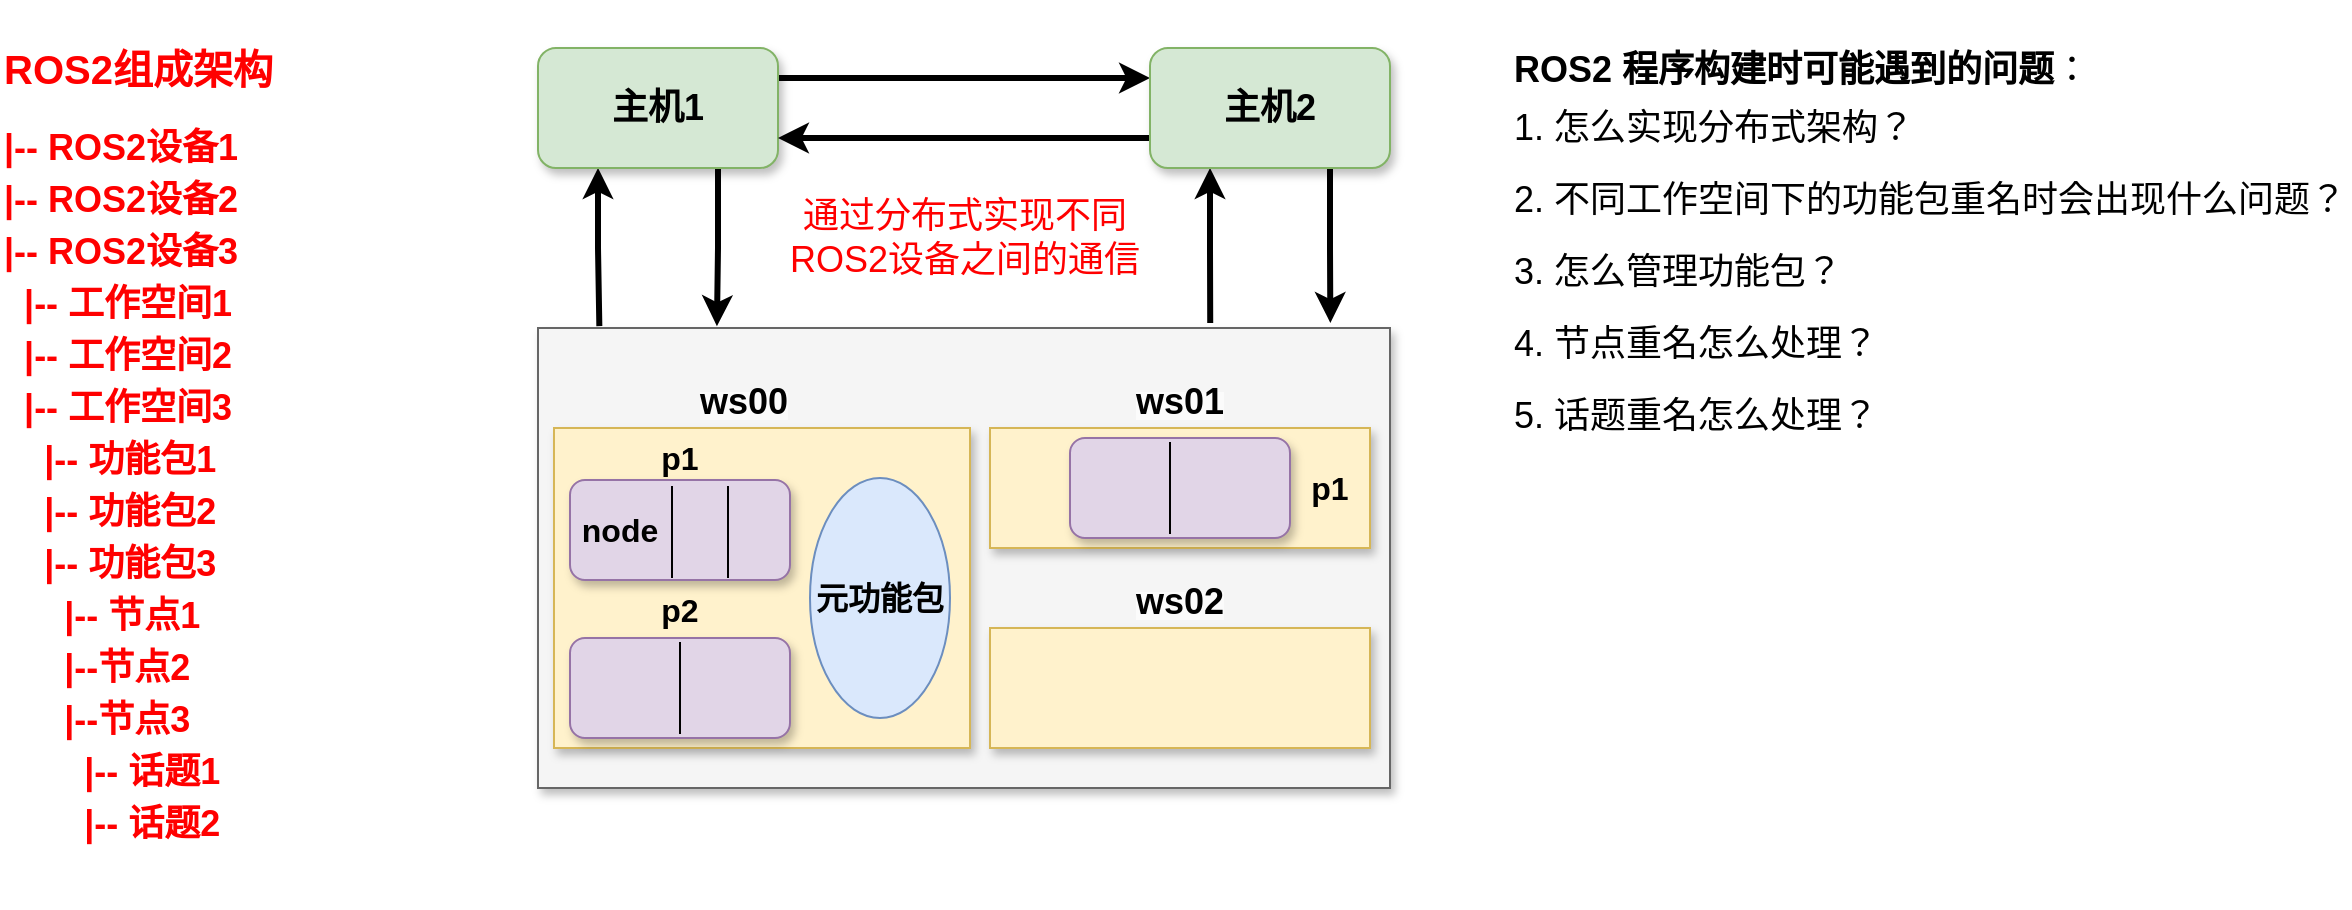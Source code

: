 <mxfile version="21.2.8" type="device">
  <diagram name="第 1 页" id="EdE_sk0UwNKMecVUaQF3">
    <mxGraphModel dx="1421" dy="877" grid="1" gridSize="10" guides="1" tooltips="1" connect="1" arrows="1" fold="1" page="1" pageScale="1" pageWidth="827" pageHeight="1169" math="0" shadow="0">
      <root>
        <mxCell id="0" />
        <mxCell id="1" parent="0" />
        <mxCell id="JPIShA4xRs8waYWW_iXh-2" value="&lt;p style=&quot;line-height: 200%;&quot;&gt;&lt;b style=&quot;&quot;&gt;&lt;font style=&quot;font-size: 20px;&quot; color=&quot;#ff0000&quot;&gt;ROS2组成架构&lt;/font&gt;&lt;/b&gt;&lt;/p&gt;&lt;p style=&quot;line-height: 200%;&quot;&gt;&lt;b style=&quot;font-size: 18px;&quot;&gt;&lt;font color=&quot;#ff0000&quot;&gt;|-- ROS2设备1&lt;br&gt;|-- ROS2设备2  &lt;br&gt;|-- ROS2设备3&lt;br&gt;  &lt;span style=&quot;white-space: pre;&quot;&gt;&lt;span style=&quot;white-space: pre;&quot;&gt;	&lt;/span&gt; &lt;/span&gt;|-- 工作空间1  &lt;br&gt;  &lt;span style=&quot;white-space: pre;&quot;&gt;&lt;span style=&quot;white-space: pre;&quot;&gt;	&lt;/span&gt; &lt;/span&gt;|-- 工作空间2&lt;br&gt;  &lt;span style=&quot;white-space: pre;&quot;&gt; &lt;span style=&quot;white-space: pre;&quot;&gt;	&lt;/span&gt;&lt;/span&gt;|-- 工作空间3&lt;br&gt;    &lt;span style=&quot;white-space: pre;&quot;&gt; &lt;span style=&quot;white-space: pre;&quot;&gt;	&lt;/span&gt;&lt;span style=&quot;white-space: pre;&quot;&gt;	&lt;/span&gt;&lt;/span&gt;&lt;span style=&quot;white-space: pre;&quot;&gt; &lt;/span&gt;|-- 功能包1&lt;br&gt;    &lt;span style=&quot;white-space: pre;&quot;&gt; &lt;/span&gt;&lt;span style=&quot;white-space: pre;&quot;&gt; &lt;span style=&quot;white-space: pre;&quot;&gt;	&lt;/span&gt;&lt;span style=&quot;white-space: pre;&quot;&gt;	&lt;/span&gt;&lt;/span&gt;|-- 功能包2&lt;br&gt;    &lt;span style=&quot;white-space: pre;&quot;&gt; &lt;/span&gt;&lt;span style=&quot;white-space: pre;&quot;&gt; &lt;span style=&quot;white-space: pre;&quot;&gt;	&lt;/span&gt;&lt;span style=&quot;white-space: pre;&quot;&gt;	&lt;/span&gt;&lt;/span&gt;|-- 功能包3&lt;br&gt;      &lt;span style=&quot;white-space: pre;&quot;&gt; &lt;/span&gt;&lt;span style=&quot;white-space: pre;&quot;&gt; &lt;span style=&quot;white-space: pre;&quot;&gt;	&lt;/span&gt;&lt;span style=&quot;white-space: pre;&quot;&gt;	&lt;/span&gt;&lt;span style=&quot;white-space: pre;&quot;&gt;	&lt;/span&gt;&lt;/span&gt;&lt;span style=&quot;white-space: pre;&quot;&gt; &lt;/span&gt;|-- 节点1&lt;br&gt;      &lt;span style=&quot;white-space: pre;&quot;&gt; &lt;/span&gt;&lt;span style=&quot;white-space: pre;&quot;&gt; &lt;span style=&quot;white-space: pre;&quot;&gt;	&lt;/span&gt;&lt;span style=&quot;white-space: pre;&quot;&gt;	&lt;/span&gt;&lt;span style=&quot;white-space: pre;&quot;&gt;	&lt;/span&gt;&lt;/span&gt;&lt;span style=&quot;white-space: pre;&quot;&gt; &lt;/span&gt;|--节点2&lt;br&gt;      &lt;span style=&quot;white-space: pre;&quot;&gt; &lt;/span&gt;&lt;span style=&quot;white-space: pre;&quot;&gt; &lt;span style=&quot;white-space: pre;&quot;&gt;	&lt;/span&gt;&lt;span style=&quot;white-space: pre;&quot;&gt;	&lt;/span&gt;&lt;span style=&quot;white-space: pre;&quot;&gt;	&lt;/span&gt;&lt;/span&gt;&lt;span style=&quot;white-space: pre;&quot;&gt; &lt;/span&gt;|--节点3&lt;br&gt;        &lt;span style=&quot;white-space: pre;&quot;&gt; &lt;/span&gt;&lt;span style=&quot;white-space: pre;&quot;&gt; &lt;/span&gt;&lt;span style=&quot;white-space: pre;&quot;&gt; &lt;span style=&quot;white-space: pre;&quot;&gt;	&lt;/span&gt;&lt;span style=&quot;white-space: pre;&quot;&gt;	&lt;/span&gt;&lt;span style=&quot;white-space: pre;&quot;&gt;	&lt;/span&gt;&lt;span style=&quot;white-space: pre;&quot;&gt;	&lt;/span&gt;&lt;/span&gt;&lt;span style=&quot;white-space: pre;&quot;&gt; &lt;/span&gt;|-- 话题1&lt;br&gt;        &lt;span style=&quot;white-space: pre;&quot;&gt; &lt;/span&gt;&lt;span style=&quot;white-space: pre;&quot;&gt; &lt;/span&gt;&lt;span style=&quot;white-space: pre;&quot;&gt; &lt;span style=&quot;white-space: pre;&quot;&gt;	&lt;/span&gt;&lt;span style=&quot;white-space: pre;&quot;&gt;	&lt;/span&gt;&lt;span style=&quot;white-space: pre;&quot;&gt;	&lt;/span&gt;&lt;span style=&quot;white-space: pre;&quot;&gt;	&lt;/span&gt;&lt;/span&gt;&lt;span style=&quot;white-space: pre;&quot;&gt; &lt;/span&gt;|-- 话题2&lt;/font&gt;&lt;/b&gt;&lt;/p&gt;" style="text;whiteSpace=wrap;html=1;" parent="1" vertex="1">
          <mxGeometry x="145" y="60" width="310" height="450" as="geometry" />
        </mxCell>
        <mxCell id="JPIShA4xRs8waYWW_iXh-5" style="edgeStyle=orthogonalEdgeStyle;rounded=0;orthogonalLoop=1;jettySize=auto;html=1;exitX=1;exitY=0.25;exitDx=0;exitDy=0;entryX=0;entryY=0.25;entryDx=0;entryDy=0;strokeWidth=3;" parent="1" source="JPIShA4xRs8waYWW_iXh-3" target="JPIShA4xRs8waYWW_iXh-4" edge="1">
          <mxGeometry relative="1" as="geometry" />
        </mxCell>
        <mxCell id="JPIShA4xRs8waYWW_iXh-8" style="edgeStyle=orthogonalEdgeStyle;rounded=0;orthogonalLoop=1;jettySize=auto;html=1;exitX=0.25;exitY=1;exitDx=0;exitDy=0;entryX=0.072;entryY=-0.004;entryDx=0;entryDy=0;entryPerimeter=0;strokeWidth=3;startArrow=classic;startFill=1;endArrow=none;endFill=0;" parent="1" source="JPIShA4xRs8waYWW_iXh-3" target="JPIShA4xRs8waYWW_iXh-7" edge="1">
          <mxGeometry relative="1" as="geometry" />
        </mxCell>
        <mxCell id="JPIShA4xRs8waYWW_iXh-9" style="edgeStyle=orthogonalEdgeStyle;rounded=0;orthogonalLoop=1;jettySize=auto;html=1;exitX=0.75;exitY=1;exitDx=0;exitDy=0;entryX=0.21;entryY=-0.004;entryDx=0;entryDy=0;entryPerimeter=0;strokeWidth=3;startArrow=none;startFill=0;" parent="1" source="JPIShA4xRs8waYWW_iXh-3" target="JPIShA4xRs8waYWW_iXh-7" edge="1">
          <mxGeometry relative="1" as="geometry" />
        </mxCell>
        <mxCell id="JPIShA4xRs8waYWW_iXh-3" value="&lt;b&gt;&lt;font style=&quot;font-size: 18px;&quot;&gt;主机1&lt;/font&gt;&lt;/b&gt;" style="rounded=1;whiteSpace=wrap;html=1;shadow=1;fillColor=#d5e8d4;strokeColor=#82b366;" parent="1" vertex="1">
          <mxGeometry x="414" y="80" width="120" height="60" as="geometry" />
        </mxCell>
        <mxCell id="JPIShA4xRs8waYWW_iXh-6" style="edgeStyle=orthogonalEdgeStyle;rounded=0;orthogonalLoop=1;jettySize=auto;html=1;exitX=0;exitY=0.75;exitDx=0;exitDy=0;entryX=1;entryY=0.75;entryDx=0;entryDy=0;strokeWidth=3;" parent="1" source="JPIShA4xRs8waYWW_iXh-4" target="JPIShA4xRs8waYWW_iXh-3" edge="1">
          <mxGeometry relative="1" as="geometry" />
        </mxCell>
        <mxCell id="JPIShA4xRs8waYWW_iXh-11" style="edgeStyle=orthogonalEdgeStyle;rounded=0;orthogonalLoop=1;jettySize=auto;html=1;exitX=0.25;exitY=1;exitDx=0;exitDy=0;entryX=0.789;entryY=-0.011;entryDx=0;entryDy=0;entryPerimeter=0;strokeWidth=3;startArrow=classic;startFill=1;endArrow=none;endFill=0;" parent="1" source="JPIShA4xRs8waYWW_iXh-4" target="JPIShA4xRs8waYWW_iXh-7" edge="1">
          <mxGeometry relative="1" as="geometry" />
        </mxCell>
        <mxCell id="JPIShA4xRs8waYWW_iXh-12" style="edgeStyle=orthogonalEdgeStyle;rounded=0;orthogonalLoop=1;jettySize=auto;html=1;exitX=0.75;exitY=1;exitDx=0;exitDy=0;entryX=0.93;entryY=-0.011;entryDx=0;entryDy=0;entryPerimeter=0;strokeWidth=3;" parent="1" source="JPIShA4xRs8waYWW_iXh-4" target="JPIShA4xRs8waYWW_iXh-7" edge="1">
          <mxGeometry relative="1" as="geometry" />
        </mxCell>
        <mxCell id="JPIShA4xRs8waYWW_iXh-4" value="&lt;b&gt;&lt;font style=&quot;font-size: 18px;&quot;&gt;主机2&lt;/font&gt;&lt;/b&gt;" style="rounded=1;whiteSpace=wrap;html=1;fillColor=#d5e8d4;strokeColor=#82b366;shadow=1;" parent="1" vertex="1">
          <mxGeometry x="720" y="80" width="120" height="60" as="geometry" />
        </mxCell>
        <mxCell id="JPIShA4xRs8waYWW_iXh-7" value="" style="rounded=0;whiteSpace=wrap;html=1;shadow=1;fillColor=#f5f5f5;fontColor=#333333;strokeColor=#666666;" parent="1" vertex="1">
          <mxGeometry x="414" y="220" width="426" height="230" as="geometry" />
        </mxCell>
        <mxCell id="JPIShA4xRs8waYWW_iXh-13" value="&lt;font color=&quot;#ff0000&quot; style=&quot;font-size: 18px;&quot;&gt;通过分布式实现不同&lt;br&gt;ROS2设备之间的通信&lt;/font&gt;" style="text;html=1;strokeColor=none;fillColor=none;align=center;verticalAlign=middle;whiteSpace=wrap;rounded=0;" parent="1" vertex="1">
          <mxGeometry x="535.5" y="160" width="183" height="30" as="geometry" />
        </mxCell>
        <mxCell id="JPIShA4xRs8waYWW_iXh-14" value="" style="rounded=0;whiteSpace=wrap;html=1;fillColor=#fff2cc;strokeColor=#d6b656;shadow=1;" parent="1" vertex="1">
          <mxGeometry x="422" y="270" width="208" height="160" as="geometry" />
        </mxCell>
        <mxCell id="JPIShA4xRs8waYWW_iXh-16" value="" style="rounded=0;whiteSpace=wrap;html=1;fillColor=#fff2cc;strokeColor=#d6b656;shadow=1;" parent="1" vertex="1">
          <mxGeometry x="640" y="270" width="190" height="60" as="geometry" />
        </mxCell>
        <mxCell id="JPIShA4xRs8waYWW_iXh-18" value="" style="rounded=0;whiteSpace=wrap;html=1;fillColor=#fff2cc;strokeColor=#d6b656;shadow=1;" parent="1" vertex="1">
          <mxGeometry x="640" y="370" width="190" height="60" as="geometry" />
        </mxCell>
        <mxCell id="JPIShA4xRs8waYWW_iXh-19" value="&lt;b style=&quot;border-color: var(--border-color); color: rgb(0, 0, 0); font-family: Helvetica; font-size: 12px; font-style: normal; font-variant-ligatures: normal; font-variant-caps: normal; letter-spacing: normal; orphans: 2; text-indent: 0px; text-transform: none; widows: 2; word-spacing: 0px; -webkit-text-stroke-width: 0px; background-color: rgb(251, 251, 251); text-decoration-thickness: initial; text-decoration-style: initial; text-decoration-color: initial;&quot;&gt;&lt;font style=&quot;border-color: var(--border-color); font-size: 18px;&quot;&gt;ws00&lt;/font&gt;&lt;/b&gt;" style="text;whiteSpace=wrap;html=1;align=center;" parent="1" vertex="1">
          <mxGeometry x="462" y="240" width="110" height="40" as="geometry" />
        </mxCell>
        <mxCell id="JPIShA4xRs8waYWW_iXh-20" value="&lt;b style=&quot;border-color: var(--border-color); color: rgb(0, 0, 0); font-family: Helvetica; font-size: 12px; font-style: normal; font-variant-ligatures: normal; font-variant-caps: normal; letter-spacing: normal; orphans: 2; text-indent: 0px; text-transform: none; widows: 2; word-spacing: 0px; -webkit-text-stroke-width: 0px; background-color: rgb(251, 251, 251); text-decoration-thickness: initial; text-decoration-style: initial; text-decoration-color: initial;&quot;&gt;&lt;font style=&quot;border-color: var(--border-color); font-size: 18px;&quot;&gt;ws01&lt;/font&gt;&lt;/b&gt;" style="text;whiteSpace=wrap;html=1;align=center;" parent="1" vertex="1">
          <mxGeometry x="685" y="240" width="100" height="40" as="geometry" />
        </mxCell>
        <mxCell id="JPIShA4xRs8waYWW_iXh-21" value="&lt;b style=&quot;border-color: var(--border-color); color: rgb(0, 0, 0); font-family: Helvetica; font-size: 12px; font-style: normal; font-variant-ligatures: normal; font-variant-caps: normal; letter-spacing: normal; orphans: 2; text-indent: 0px; text-transform: none; widows: 2; word-spacing: 0px; -webkit-text-stroke-width: 0px; background-color: rgb(251, 251, 251); text-decoration-thickness: initial; text-decoration-style: initial; text-decoration-color: initial;&quot;&gt;&lt;font style=&quot;border-color: var(--border-color); font-size: 18px;&quot;&gt;ws02&lt;/font&gt;&lt;/b&gt;" style="text;whiteSpace=wrap;html=1;align=center;" parent="1" vertex="1">
          <mxGeometry x="685" y="340" width="100" height="30" as="geometry" />
        </mxCell>
        <mxCell id="JPIShA4xRs8waYWW_iXh-22" value="" style="rounded=1;whiteSpace=wrap;html=1;fillColor=#e1d5e7;strokeColor=#9673a6;shadow=1;" parent="1" vertex="1">
          <mxGeometry x="430" y="296" width="110" height="50" as="geometry" />
        </mxCell>
        <mxCell id="JPIShA4xRs8waYWW_iXh-23" value="" style="rounded=1;whiteSpace=wrap;html=1;fillColor=#e1d5e7;strokeColor=#9673a6;shadow=1;" parent="1" vertex="1">
          <mxGeometry x="430" y="375" width="110" height="50" as="geometry" />
        </mxCell>
        <mxCell id="JPIShA4xRs8waYWW_iXh-24" value="" style="rounded=1;whiteSpace=wrap;html=1;fillColor=#e1d5e7;strokeColor=#9673a6;shadow=1;" parent="1" vertex="1">
          <mxGeometry x="680" y="275" width="110" height="50" as="geometry" />
        </mxCell>
        <mxCell id="FjRvkg8o0FBUN97brb-A-1" value="&lt;font style=&quot;font-size: 18px;&quot;&gt;&lt;b&gt;ROS2 程序构建时可能遇到的问题&lt;/b&gt;：&lt;br&gt;&lt;div style=&quot;line-height: 200%;&quot;&gt;&lt;span style=&quot;background-color: initial;&quot;&gt;1. 怎么实现分布式架构？&lt;/span&gt;&lt;/div&gt;&lt;div style=&quot;line-height: 200%;&quot;&gt;&lt;span style=&quot;background-color: initial;&quot;&gt;2. 不同工作空间下的功能包重名时会出现什么问题？&lt;/span&gt;&lt;/div&gt;&lt;div style=&quot;line-height: 200%;&quot;&gt;&lt;span style=&quot;background-color: initial;&quot;&gt;3. 怎么管理功能包？&lt;/span&gt;&lt;/div&gt;&lt;div style=&quot;line-height: 200%;&quot;&gt;&lt;span style=&quot;background-color: initial;&quot;&gt;4. 节点重名怎么处理？&lt;/span&gt;&lt;/div&gt;&lt;div style=&quot;line-height: 200%;&quot;&gt;&lt;span style=&quot;background-color: initial;&quot;&gt;5. 话题重名怎么处理？&lt;/span&gt;&lt;/div&gt;&lt;/font&gt;" style="text;html=1;strokeColor=none;fillColor=none;align=left;verticalAlign=middle;whiteSpace=wrap;rounded=0;" vertex="1" parent="1">
          <mxGeometry x="900" y="56" width="420" height="250" as="geometry" />
        </mxCell>
        <mxCell id="FjRvkg8o0FBUN97brb-A-2" value="&lt;b&gt;&lt;font style=&quot;font-size: 16px;&quot;&gt;元功能包&lt;/font&gt;&lt;/b&gt;" style="ellipse;whiteSpace=wrap;html=1;fillColor=#dae8fc;strokeColor=#6c8ebf;" vertex="1" parent="1">
          <mxGeometry x="550" y="295" width="70" height="120" as="geometry" />
        </mxCell>
        <mxCell id="FjRvkg8o0FBUN97brb-A-3" value="&lt;b&gt;&lt;font style=&quot;font-size: 16px;&quot;&gt;p1&lt;/font&gt;&lt;/b&gt;" style="text;html=1;strokeColor=none;fillColor=none;align=center;verticalAlign=middle;whiteSpace=wrap;rounded=0;" vertex="1" parent="1">
          <mxGeometry x="455" y="270" width="60" height="30" as="geometry" />
        </mxCell>
        <mxCell id="FjRvkg8o0FBUN97brb-A-4" value="&lt;b&gt;&lt;font style=&quot;font-size: 16px;&quot;&gt;p2&lt;/font&gt;&lt;/b&gt;" style="text;html=1;strokeColor=none;fillColor=none;align=center;verticalAlign=middle;whiteSpace=wrap;rounded=0;" vertex="1" parent="1">
          <mxGeometry x="455" y="346" width="60" height="30" as="geometry" />
        </mxCell>
        <mxCell id="FjRvkg8o0FBUN97brb-A-6" value="" style="endArrow=none;html=1;rounded=0;entryX=0;entryY=0;entryDx=0;entryDy=0;exitX=0;exitY=1;exitDx=0;exitDy=0;" edge="1" parent="1">
          <mxGeometry width="50" height="50" relative="1" as="geometry">
            <mxPoint x="481" y="299" as="sourcePoint" />
            <mxPoint x="481" y="345" as="targetPoint" />
          </mxGeometry>
        </mxCell>
        <mxCell id="FjRvkg8o0FBUN97brb-A-7" value="" style="endArrow=none;html=1;rounded=0;entryX=0;entryY=0;entryDx=0;entryDy=0;exitX=0;exitY=1;exitDx=0;exitDy=0;" edge="1" parent="1">
          <mxGeometry width="50" height="50" relative="1" as="geometry">
            <mxPoint x="509" y="299" as="sourcePoint" />
            <mxPoint x="509" y="345" as="targetPoint" />
          </mxGeometry>
        </mxCell>
        <mxCell id="FjRvkg8o0FBUN97brb-A-8" value="" style="endArrow=none;html=1;rounded=0;entryX=0;entryY=0;entryDx=0;entryDy=0;exitX=0;exitY=1;exitDx=0;exitDy=0;" edge="1" parent="1">
          <mxGeometry width="50" height="50" relative="1" as="geometry">
            <mxPoint x="485" y="377" as="sourcePoint" />
            <mxPoint x="485" y="423" as="targetPoint" />
          </mxGeometry>
        </mxCell>
        <mxCell id="FjRvkg8o0FBUN97brb-A-9" value="&lt;font style=&quot;font-size: 16px;&quot;&gt;&lt;b&gt;node&lt;/b&gt;&lt;/font&gt;" style="text;html=1;strokeColor=none;fillColor=none;align=center;verticalAlign=middle;whiteSpace=wrap;rounded=0;" vertex="1" parent="1">
          <mxGeometry x="425" y="306" width="60" height="30" as="geometry" />
        </mxCell>
        <mxCell id="FjRvkg8o0FBUN97brb-A-10" value="&lt;b&gt;&lt;font style=&quot;font-size: 16px;&quot;&gt;p1&lt;/font&gt;&lt;/b&gt;" style="text;html=1;strokeColor=none;fillColor=none;align=center;verticalAlign=middle;whiteSpace=wrap;rounded=0;" vertex="1" parent="1">
          <mxGeometry x="780" y="285" width="60" height="30" as="geometry" />
        </mxCell>
        <mxCell id="FjRvkg8o0FBUN97brb-A-11" value="" style="endArrow=none;html=1;rounded=0;entryX=0;entryY=0;entryDx=0;entryDy=0;exitX=0;exitY=1;exitDx=0;exitDy=0;" edge="1" parent="1">
          <mxGeometry width="50" height="50" relative="1" as="geometry">
            <mxPoint x="730" y="277" as="sourcePoint" />
            <mxPoint x="730" y="323" as="targetPoint" />
          </mxGeometry>
        </mxCell>
      </root>
    </mxGraphModel>
  </diagram>
</mxfile>
